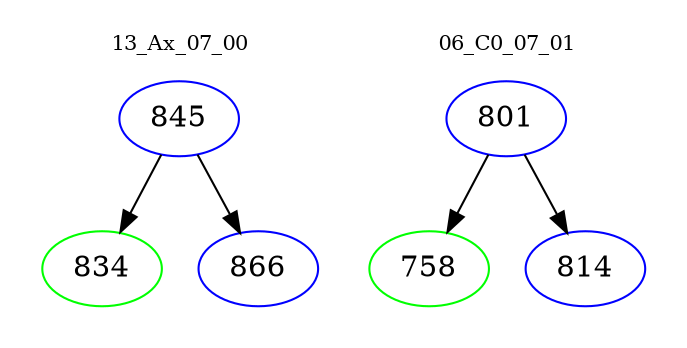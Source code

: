digraph{
subgraph cluster_0 {
color = white
label = "13_Ax_07_00";
fontsize=10;
T0_845 [label="845", color="blue"]
T0_845 -> T0_834 [color="black"]
T0_834 [label="834", color="green"]
T0_845 -> T0_866 [color="black"]
T0_866 [label="866", color="blue"]
}
subgraph cluster_1 {
color = white
label = "06_C0_07_01";
fontsize=10;
T1_801 [label="801", color="blue"]
T1_801 -> T1_758 [color="black"]
T1_758 [label="758", color="green"]
T1_801 -> T1_814 [color="black"]
T1_814 [label="814", color="blue"]
}
}
